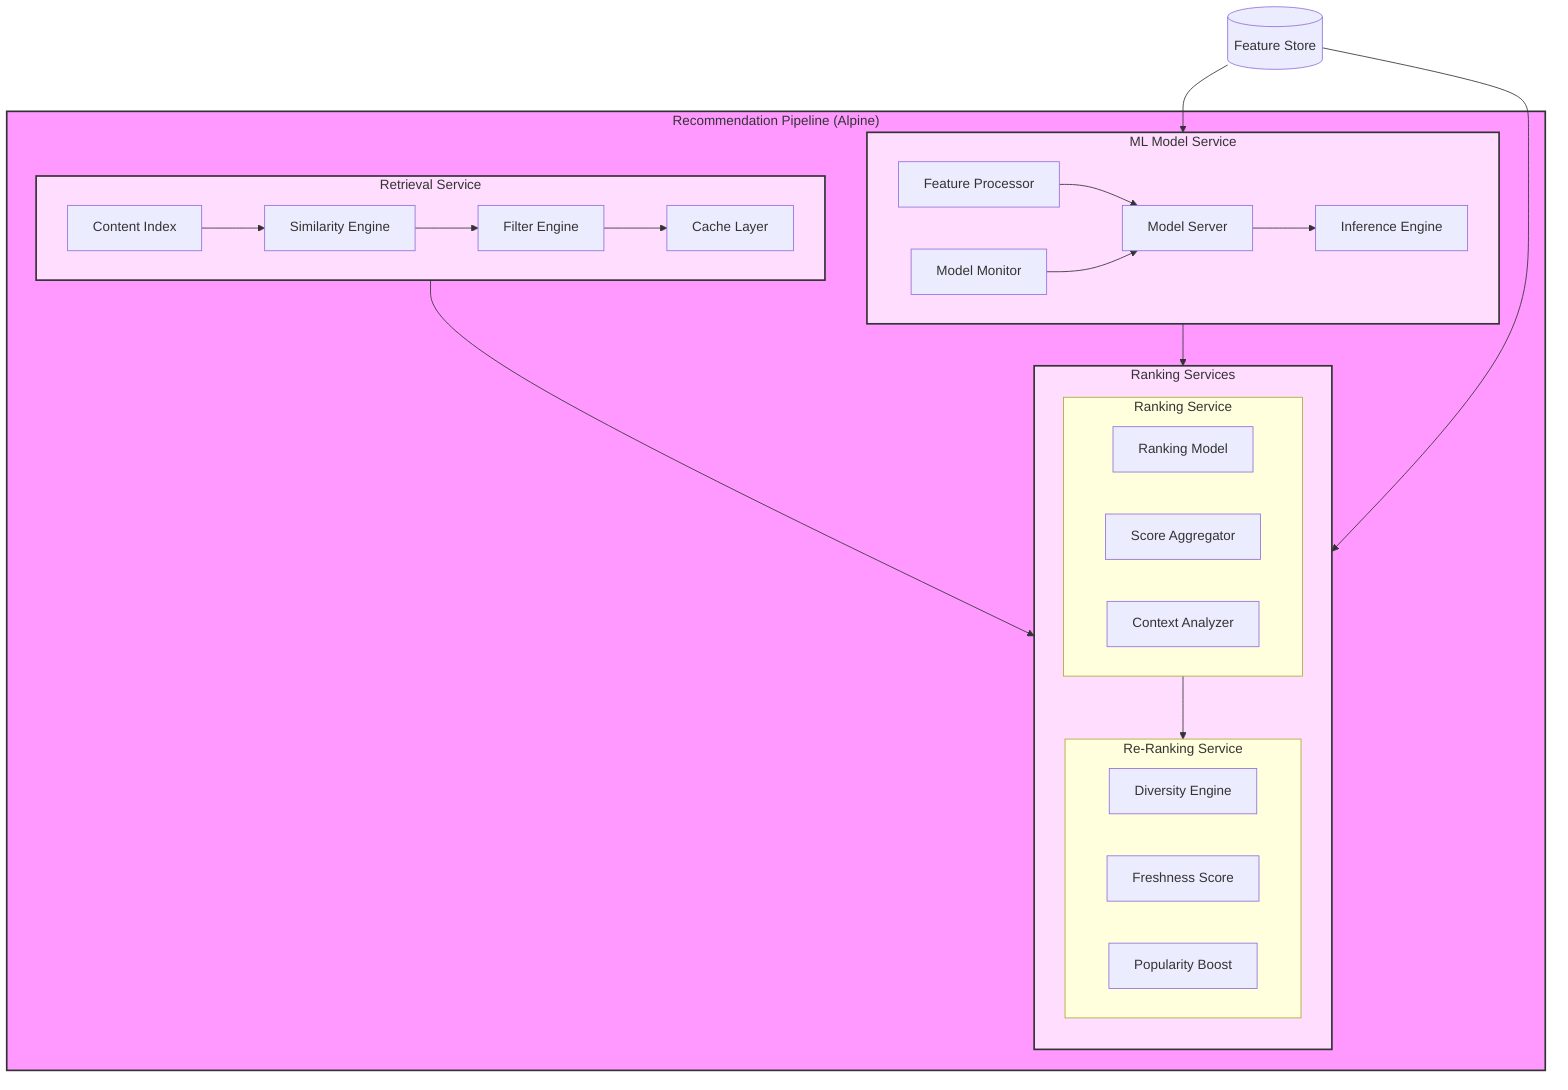 flowchart TB
    subgraph RecommendationPipeline["Recommendation Pipeline (Alpine)"]
        direction TB
        
        subgraph MLModel["ML Model Service"]
            modelServer["Model Server"]
            modelMonitor["Model Monitor"]
            featureProcessor["Feature Processor"]
            inferenceEngine["Inference Engine"]
            
            featureProcessor --> modelServer
            modelServer --> inferenceEngine
            modelMonitor --> modelServer
        end

        subgraph RetrievalService["Retrieval Service"]
            contentIndex["Content Index"]
            similarityEngine["Similarity Engine"]
            filterEngine["Filter Engine"]
            cacheLayer["Cache Layer"]
            
            contentIndex --> similarityEngine
            similarityEngine --> filterEngine
            filterEngine --> cacheLayer
        end

        subgraph RankingService["Ranking Services"]
            direction TB
            
            subgraph MainRanking["Ranking Service"]
                rankingModel["Ranking Model"]
                scoreAggregator["Score Aggregator"]
                contextAnalyzer["Context Analyzer"]
            end
            
            subgraph ReRanking["Re-Ranking Service"]
                diversityEngine["Diversity Engine"]
                freshnessScore["Freshness Score"]
                popularityBoost["Popularity Boost"]
            end
            
            MainRanking --> ReRanking
        end

        RetrievalService --> RankingService
        MLModel --> RankingService
    end

    FeatureStore[(Feature Store)] --> MLModel
    FeatureStore --> RankingService

    style RecommendationPipeline fill:#f9f,stroke:#333,stroke-width:2px
    style MLModel fill:#fdf,stroke:#333,stroke-width:2px
    style RetrievalService fill:#fdf,stroke:#333,stroke-width:2px
    style RankingService fill:#fdf,stroke:#333,stroke-width:2px